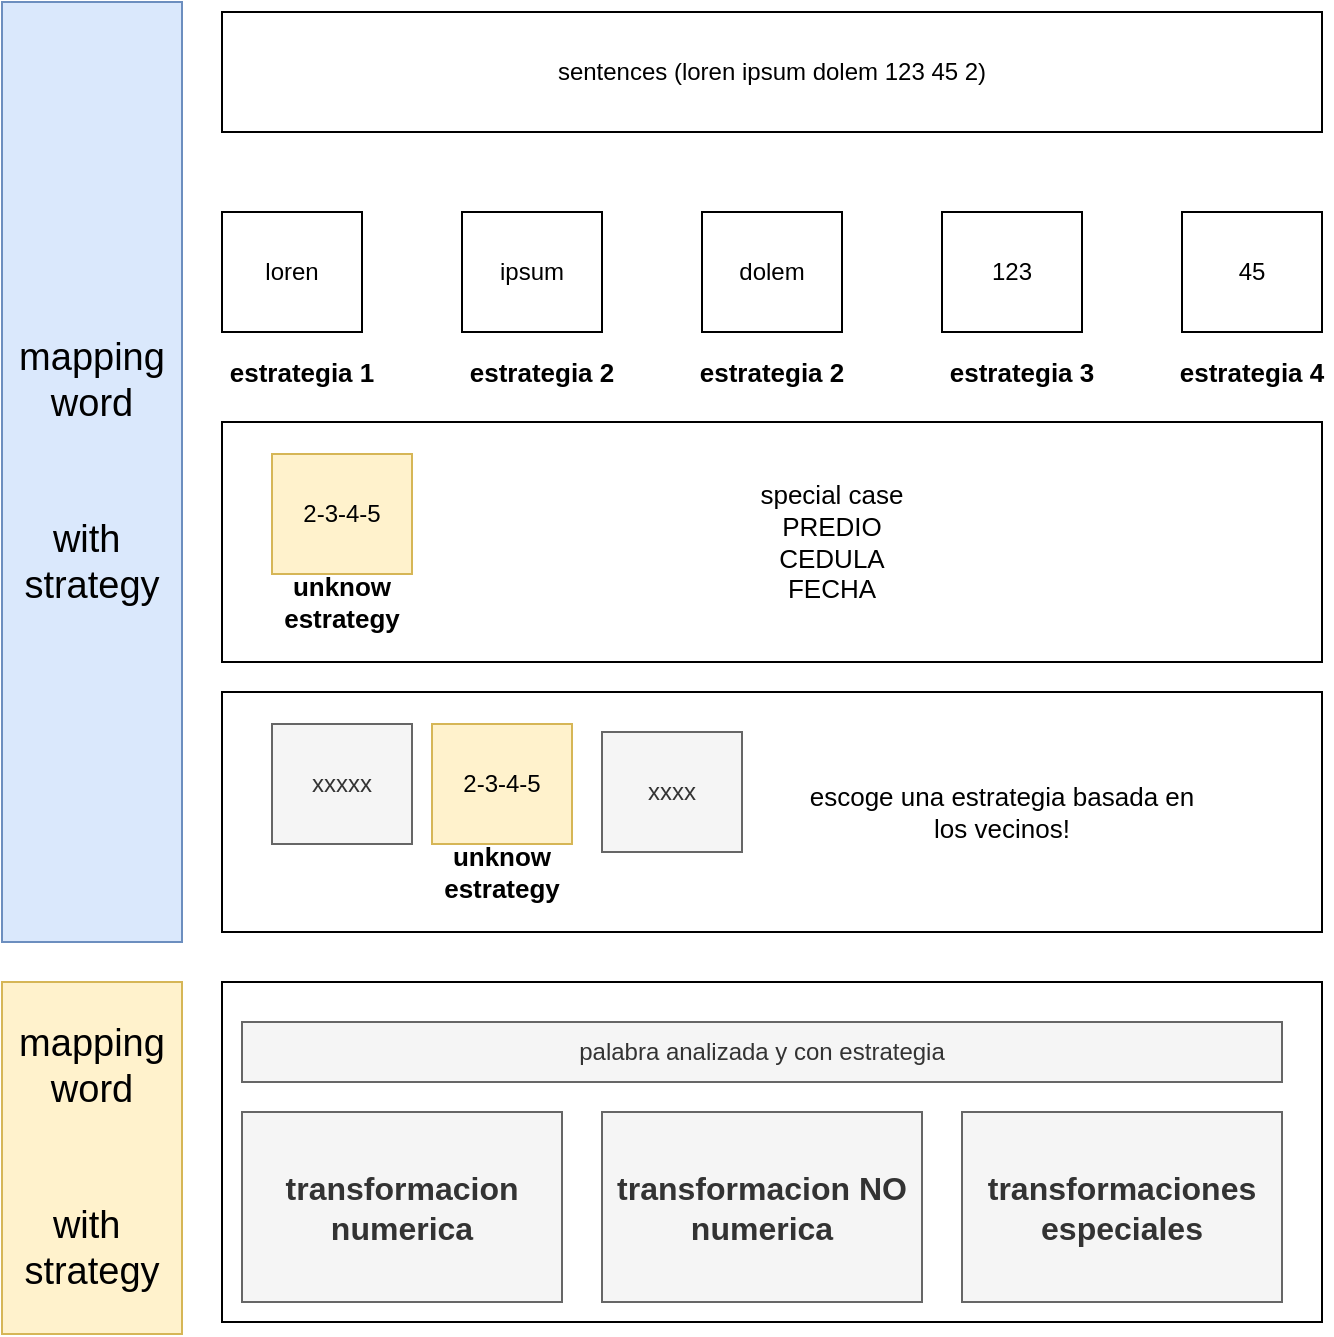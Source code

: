 <mxfile version="13.9.9" type="device"><diagram id="9JEjUXXnx5eaUuOFHR9W" name="Página-1"><mxGraphModel dx="1087" dy="771" grid="1" gridSize="10" guides="1" tooltips="1" connect="1" arrows="1" fold="1" page="1" pageScale="1" pageWidth="827" pageHeight="1169" math="0" shadow="0"><root><mxCell id="0"/><mxCell id="1" parent="0"/><mxCell id="Z3hLSfvSa5JTZcts-4yn-14" value="" style="rounded=0;whiteSpace=wrap;html=1;fontSize=13;fillColor=none;" vertex="1" parent="1"><mxGeometry x="200" y="240" width="550" height="120" as="geometry"/></mxCell><mxCell id="Z3hLSfvSa5JTZcts-4yn-1" value="sentences (loren ipsum dolem 123 45 2)" style="rounded=0;whiteSpace=wrap;html=1;" vertex="1" parent="1"><mxGeometry x="200" y="35" width="550" height="60" as="geometry"/></mxCell><mxCell id="Z3hLSfvSa5JTZcts-4yn-2" value="loren" style="rounded=0;whiteSpace=wrap;html=1;" vertex="1" parent="1"><mxGeometry x="200" y="135" width="70" height="60" as="geometry"/></mxCell><mxCell id="Z3hLSfvSa5JTZcts-4yn-3" value="ipsum" style="rounded=0;whiteSpace=wrap;html=1;" vertex="1" parent="1"><mxGeometry x="320" y="135" width="70" height="60" as="geometry"/></mxCell><mxCell id="Z3hLSfvSa5JTZcts-4yn-4" value="dolem" style="rounded=0;whiteSpace=wrap;html=1;" vertex="1" parent="1"><mxGeometry x="440" y="135" width="70" height="60" as="geometry"/></mxCell><mxCell id="Z3hLSfvSa5JTZcts-4yn-5" value="123" style="rounded=0;whiteSpace=wrap;html=1;" vertex="1" parent="1"><mxGeometry x="560" y="135" width="70" height="60" as="geometry"/></mxCell><mxCell id="Z3hLSfvSa5JTZcts-4yn-6" value="45" style="rounded=0;whiteSpace=wrap;html=1;" vertex="1" parent="1"><mxGeometry x="680" y="135" width="70" height="60" as="geometry"/></mxCell><mxCell id="Z3hLSfvSa5JTZcts-4yn-7" value="estrategia 1" style="text;html=1;strokeColor=none;fillColor=none;align=center;verticalAlign=middle;whiteSpace=wrap;rounded=0;fontSize=13;fontStyle=1" vertex="1" parent="1"><mxGeometry x="200" y="205" width="80" height="20" as="geometry"/></mxCell><mxCell id="Z3hLSfvSa5JTZcts-4yn-8" value="estrategia 2" style="text;html=1;strokeColor=none;fillColor=none;align=center;verticalAlign=middle;whiteSpace=wrap;rounded=0;fontSize=13;fontStyle=1" vertex="1" parent="1"><mxGeometry x="320" y="205" width="80" height="20" as="geometry"/></mxCell><mxCell id="Z3hLSfvSa5JTZcts-4yn-9" value="estrategia 3" style="text;html=1;strokeColor=none;fillColor=none;align=center;verticalAlign=middle;whiteSpace=wrap;rounded=0;fontSize=13;fontStyle=1" vertex="1" parent="1"><mxGeometry x="560" y="205" width="80" height="20" as="geometry"/></mxCell><mxCell id="Z3hLSfvSa5JTZcts-4yn-10" value="estrategia 4" style="text;html=1;strokeColor=none;fillColor=none;align=center;verticalAlign=middle;whiteSpace=wrap;rounded=0;fontSize=13;fontStyle=1" vertex="1" parent="1"><mxGeometry x="675" y="205" width="80" height="20" as="geometry"/></mxCell><mxCell id="Z3hLSfvSa5JTZcts-4yn-12" value="2-3-4-5" style="rounded=0;whiteSpace=wrap;html=1;fillColor=#fff2cc;strokeColor=#d6b656;" vertex="1" parent="1"><mxGeometry x="225" y="256" width="70" height="60" as="geometry"/></mxCell><mxCell id="Z3hLSfvSa5JTZcts-4yn-13" value="unknow estrategy" style="text;html=1;strokeColor=none;fillColor=none;align=center;verticalAlign=middle;whiteSpace=wrap;rounded=0;fontSize=13;fontStyle=1" vertex="1" parent="1"><mxGeometry x="220" y="320" width="80" height="20" as="geometry"/></mxCell><mxCell id="Z3hLSfvSa5JTZcts-4yn-15" value="special case&lt;br&gt;PREDIO&lt;br&gt;CEDULA&lt;br&gt;FECHA" style="text;html=1;strokeColor=none;fillColor=none;align=center;verticalAlign=middle;whiteSpace=wrap;rounded=0;fontSize=13;" vertex="1" parent="1"><mxGeometry x="380" y="263" width="250" height="74" as="geometry"/></mxCell><mxCell id="Z3hLSfvSa5JTZcts-4yn-16" value="estrategia 2" style="text;html=1;strokeColor=none;fillColor=none;align=center;verticalAlign=middle;whiteSpace=wrap;rounded=0;fontSize=13;fontStyle=1" vertex="1" parent="1"><mxGeometry x="435" y="205" width="80" height="20" as="geometry"/></mxCell><mxCell id="Z3hLSfvSa5JTZcts-4yn-17" value="mapping word&lt;br style=&quot;font-size: 19px;&quot;&gt;&lt;br style=&quot;font-size: 19px;&quot;&gt;&lt;br style=&quot;font-size: 19px;&quot;&gt;with&amp;nbsp;&lt;br style=&quot;font-size: 19px;&quot;&gt;strategy" style="text;html=1;strokeColor=#6c8ebf;fillColor=#dae8fc;align=center;verticalAlign=middle;whiteSpace=wrap;rounded=0;fontSize=19;" vertex="1" parent="1"><mxGeometry x="90" y="30" width="90" height="470" as="geometry"/></mxCell><mxCell id="Z3hLSfvSa5JTZcts-4yn-18" value="" style="rounded=0;whiteSpace=wrap;html=1;fontSize=13;fillColor=none;" vertex="1" parent="1"><mxGeometry x="200" y="375" width="550" height="120" as="geometry"/></mxCell><mxCell id="Z3hLSfvSa5JTZcts-4yn-19" value="2-3-4-5" style="rounded=0;whiteSpace=wrap;html=1;fillColor=#fff2cc;strokeColor=#d6b656;" vertex="1" parent="1"><mxGeometry x="305" y="391" width="70" height="60" as="geometry"/></mxCell><mxCell id="Z3hLSfvSa5JTZcts-4yn-20" value="unknow estrategy" style="text;html=1;strokeColor=none;fillColor=none;align=center;verticalAlign=middle;whiteSpace=wrap;rounded=0;fontSize=13;fontStyle=1" vertex="1" parent="1"><mxGeometry x="300" y="455" width="80" height="20" as="geometry"/></mxCell><mxCell id="Z3hLSfvSa5JTZcts-4yn-21" value="escoge una estrategia basada en los vecinos!" style="text;html=1;strokeColor=none;fillColor=none;align=center;verticalAlign=middle;whiteSpace=wrap;rounded=0;fontSize=13;" vertex="1" parent="1"><mxGeometry x="490" y="398" width="200" height="74" as="geometry"/></mxCell><mxCell id="Z3hLSfvSa5JTZcts-4yn-24" value="xxxxx" style="rounded=0;whiteSpace=wrap;html=1;fillColor=#f5f5f5;strokeColor=#666666;fontColor=#333333;" vertex="1" parent="1"><mxGeometry x="225" y="391" width="70" height="60" as="geometry"/></mxCell><mxCell id="Z3hLSfvSa5JTZcts-4yn-25" value="xxxx" style="rounded=0;whiteSpace=wrap;html=1;fillColor=#f5f5f5;strokeColor=#666666;fontColor=#333333;" vertex="1" parent="1"><mxGeometry x="390" y="395" width="70" height="60" as="geometry"/></mxCell><mxCell id="Z3hLSfvSa5JTZcts-4yn-26" value="mapping word&lt;br style=&quot;font-size: 19px;&quot;&gt;&lt;br style=&quot;font-size: 19px;&quot;&gt;&lt;br style=&quot;font-size: 19px;&quot;&gt;with&amp;nbsp;&lt;br style=&quot;font-size: 19px;&quot;&gt;strategy" style="text;html=1;strokeColor=#d6b656;fillColor=#fff2cc;align=center;verticalAlign=middle;whiteSpace=wrap;rounded=0;fontSize=19;" vertex="1" parent="1"><mxGeometry x="90" y="520" width="90" height="176" as="geometry"/></mxCell><mxCell id="Z3hLSfvSa5JTZcts-4yn-27" value="" style="rounded=0;whiteSpace=wrap;html=1;fontSize=13;fillColor=none;" vertex="1" parent="1"><mxGeometry x="200" y="520" width="550" height="170" as="geometry"/></mxCell><mxCell id="Z3hLSfvSa5JTZcts-4yn-28" value="palabra analizada y con estrategia" style="rounded=0;whiteSpace=wrap;html=1;fillColor=#f5f5f5;strokeColor=#666666;fontColor=#333333;" vertex="1" parent="1"><mxGeometry x="210" y="540" width="520" height="30" as="geometry"/></mxCell><mxCell id="Z3hLSfvSa5JTZcts-4yn-29" value="transformacion NO numerica" style="rounded=0;whiteSpace=wrap;html=1;fillColor=#f5f5f5;strokeColor=#666666;fontColor=#333333;fontSize=16;fontStyle=1" vertex="1" parent="1"><mxGeometry x="390" y="585" width="160" height="95" as="geometry"/></mxCell><mxCell id="Z3hLSfvSa5JTZcts-4yn-30" value="transformacion numerica" style="rounded=0;whiteSpace=wrap;html=1;fillColor=#f5f5f5;strokeColor=#666666;fontColor=#333333;fontSize=16;fontStyle=1" vertex="1" parent="1"><mxGeometry x="210" y="585" width="160" height="95" as="geometry"/></mxCell><mxCell id="Z3hLSfvSa5JTZcts-4yn-31" value="transformaciones especiales" style="rounded=0;whiteSpace=wrap;html=1;fillColor=#f5f5f5;strokeColor=#666666;fontColor=#333333;fontSize=16;fontStyle=1" vertex="1" parent="1"><mxGeometry x="570" y="585" width="160" height="95" as="geometry"/></mxCell></root></mxGraphModel></diagram></mxfile>